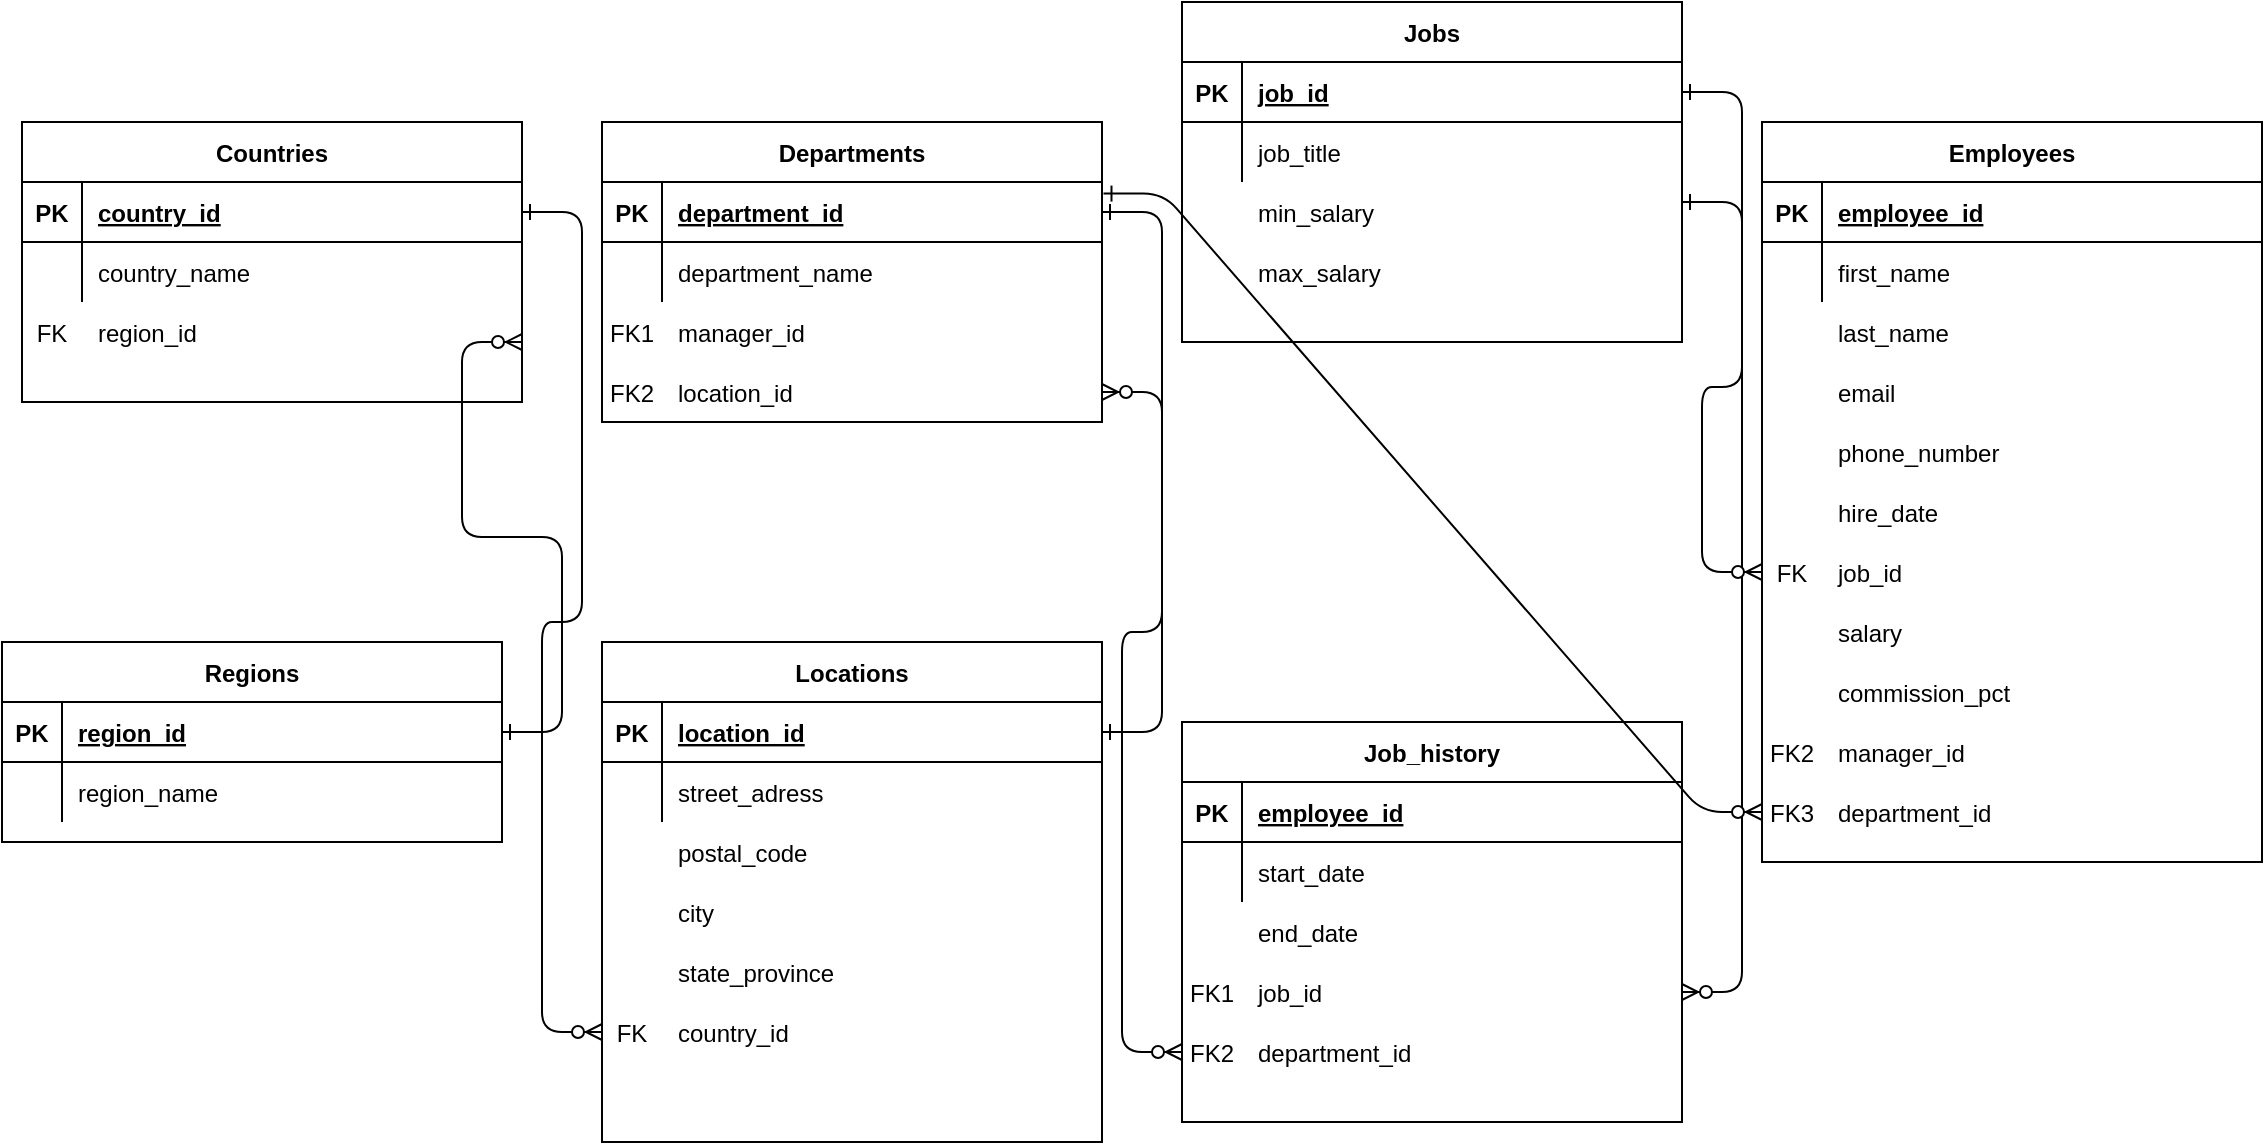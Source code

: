 <mxfile version="16.4.6" type="github">
  <diagram id="R2lEEEUBdFMjLlhIrx00" name="Page-1">
    <mxGraphModel dx="1221" dy="575" grid="1" gridSize="10" guides="1" tooltips="1" connect="1" arrows="1" fold="1" page="1" pageScale="1" pageWidth="850" pageHeight="1100" math="0" shadow="0" extFonts="Permanent Marker^https://fonts.googleapis.com/css?family=Permanent+Marker">
      <root>
        <mxCell id="0" />
        <mxCell id="1" parent="0" />
        <mxCell id="boVpDq2-IxunC9nq7XCi-1" value="Countries" style="shape=table;startSize=30;container=1;collapsible=1;childLayout=tableLayout;fixedRows=1;rowLines=0;fontStyle=1;align=center;resizeLast=1;" vertex="1" parent="1">
          <mxGeometry x="10" y="480" width="250" height="140" as="geometry" />
        </mxCell>
        <mxCell id="boVpDq2-IxunC9nq7XCi-2" value="" style="shape=partialRectangle;collapsible=0;dropTarget=0;pointerEvents=0;fillColor=none;points=[[0,0.5],[1,0.5]];portConstraint=eastwest;top=0;left=0;right=0;bottom=1;" vertex="1" parent="boVpDq2-IxunC9nq7XCi-1">
          <mxGeometry y="30" width="250" height="30" as="geometry" />
        </mxCell>
        <mxCell id="boVpDq2-IxunC9nq7XCi-3" value="PK" style="shape=partialRectangle;overflow=hidden;connectable=0;fillColor=none;top=0;left=0;bottom=0;right=0;fontStyle=1;" vertex="1" parent="boVpDq2-IxunC9nq7XCi-2">
          <mxGeometry width="30" height="30" as="geometry">
            <mxRectangle width="30" height="30" as="alternateBounds" />
          </mxGeometry>
        </mxCell>
        <mxCell id="boVpDq2-IxunC9nq7XCi-4" value="country_id" style="shape=partialRectangle;overflow=hidden;connectable=0;fillColor=none;top=0;left=0;bottom=0;right=0;align=left;spacingLeft=6;fontStyle=5;" vertex="1" parent="boVpDq2-IxunC9nq7XCi-2">
          <mxGeometry x="30" width="220" height="30" as="geometry">
            <mxRectangle width="220" height="30" as="alternateBounds" />
          </mxGeometry>
        </mxCell>
        <mxCell id="boVpDq2-IxunC9nq7XCi-5" value="" style="shape=partialRectangle;collapsible=0;dropTarget=0;pointerEvents=0;fillColor=none;points=[[0,0.5],[1,0.5]];portConstraint=eastwest;top=0;left=0;right=0;bottom=0;" vertex="1" parent="boVpDq2-IxunC9nq7XCi-1">
          <mxGeometry y="60" width="250" height="30" as="geometry" />
        </mxCell>
        <mxCell id="boVpDq2-IxunC9nq7XCi-6" value="" style="shape=partialRectangle;overflow=hidden;connectable=0;fillColor=none;top=0;left=0;bottom=0;right=0;" vertex="1" parent="boVpDq2-IxunC9nq7XCi-5">
          <mxGeometry width="30" height="30" as="geometry">
            <mxRectangle width="30" height="30" as="alternateBounds" />
          </mxGeometry>
        </mxCell>
        <mxCell id="boVpDq2-IxunC9nq7XCi-7" value="country_name" style="shape=partialRectangle;overflow=hidden;connectable=0;fillColor=none;top=0;left=0;bottom=0;right=0;align=left;spacingLeft=6;" vertex="1" parent="boVpDq2-IxunC9nq7XCi-5">
          <mxGeometry x="30" width="220" height="30" as="geometry">
            <mxRectangle width="220" height="30" as="alternateBounds" />
          </mxGeometry>
        </mxCell>
        <mxCell id="boVpDq2-IxunC9nq7XCi-43" value="Regions" style="shape=table;startSize=30;container=1;collapsible=1;childLayout=tableLayout;fixedRows=1;rowLines=0;fontStyle=1;align=center;resizeLast=1;" vertex="1" parent="1">
          <mxGeometry y="740" width="250" height="100" as="geometry" />
        </mxCell>
        <mxCell id="boVpDq2-IxunC9nq7XCi-44" value="" style="shape=partialRectangle;collapsible=0;dropTarget=0;pointerEvents=0;fillColor=none;points=[[0,0.5],[1,0.5]];portConstraint=eastwest;top=0;left=0;right=0;bottom=1;" vertex="1" parent="boVpDq2-IxunC9nq7XCi-43">
          <mxGeometry y="30" width="250" height="30" as="geometry" />
        </mxCell>
        <mxCell id="boVpDq2-IxunC9nq7XCi-45" value="PK" style="shape=partialRectangle;overflow=hidden;connectable=0;fillColor=none;top=0;left=0;bottom=0;right=0;fontStyle=1;" vertex="1" parent="boVpDq2-IxunC9nq7XCi-44">
          <mxGeometry width="30" height="30" as="geometry">
            <mxRectangle width="30" height="30" as="alternateBounds" />
          </mxGeometry>
        </mxCell>
        <mxCell id="boVpDq2-IxunC9nq7XCi-46" value="region_id" style="shape=partialRectangle;overflow=hidden;connectable=0;fillColor=none;top=0;left=0;bottom=0;right=0;align=left;spacingLeft=6;fontStyle=5;" vertex="1" parent="boVpDq2-IxunC9nq7XCi-44">
          <mxGeometry x="30" width="220" height="30" as="geometry">
            <mxRectangle width="220" height="30" as="alternateBounds" />
          </mxGeometry>
        </mxCell>
        <mxCell id="boVpDq2-IxunC9nq7XCi-47" value="" style="shape=partialRectangle;collapsible=0;dropTarget=0;pointerEvents=0;fillColor=none;points=[[0,0.5],[1,0.5]];portConstraint=eastwest;top=0;left=0;right=0;bottom=0;" vertex="1" parent="boVpDq2-IxunC9nq7XCi-43">
          <mxGeometry y="60" width="250" height="30" as="geometry" />
        </mxCell>
        <mxCell id="boVpDq2-IxunC9nq7XCi-48" value="" style="shape=partialRectangle;overflow=hidden;connectable=0;fillColor=none;top=0;left=0;bottom=0;right=0;" vertex="1" parent="boVpDq2-IxunC9nq7XCi-47">
          <mxGeometry width="30" height="30" as="geometry">
            <mxRectangle width="30" height="30" as="alternateBounds" />
          </mxGeometry>
        </mxCell>
        <mxCell id="boVpDq2-IxunC9nq7XCi-49" value="region_name" style="shape=partialRectangle;overflow=hidden;connectable=0;fillColor=none;top=0;left=0;bottom=0;right=0;align=left;spacingLeft=6;" vertex="1" parent="boVpDq2-IxunC9nq7XCi-47">
          <mxGeometry x="30" width="220" height="30" as="geometry">
            <mxRectangle width="220" height="30" as="alternateBounds" />
          </mxGeometry>
        </mxCell>
        <mxCell id="boVpDq2-IxunC9nq7XCi-132" value="" style="edgeStyle=entityRelationEdgeStyle;endArrow=ERzeroToMany;startArrow=ERone;endFill=1;startFill=0;" edge="1" parent="boVpDq2-IxunC9nq7XCi-43" source="boVpDq2-IxunC9nq7XCi-44">
          <mxGeometry width="100" height="100" relative="1" as="geometry">
            <mxPoint x="-20" y="20" as="sourcePoint" />
            <mxPoint x="260" y="-150" as="targetPoint" />
          </mxGeometry>
        </mxCell>
        <mxCell id="boVpDq2-IxunC9nq7XCi-50" value="" style="shape=partialRectangle;collapsible=0;dropTarget=0;pointerEvents=0;fillColor=none;points=[[0,0.5],[1,0.5]];portConstraint=eastwest;top=0;left=0;right=0;bottom=0;" vertex="1" parent="1">
          <mxGeometry x="10" y="570" width="250" height="30" as="geometry" />
        </mxCell>
        <mxCell id="boVpDq2-IxunC9nq7XCi-51" value="FK" style="shape=partialRectangle;overflow=hidden;connectable=0;fillColor=none;top=0;left=0;bottom=0;right=0;" vertex="1" parent="boVpDq2-IxunC9nq7XCi-50">
          <mxGeometry width="30" height="30" as="geometry">
            <mxRectangle width="30" height="30" as="alternateBounds" />
          </mxGeometry>
        </mxCell>
        <mxCell id="boVpDq2-IxunC9nq7XCi-52" value="region_id" style="shape=partialRectangle;overflow=hidden;connectable=0;fillColor=none;top=0;left=0;bottom=0;right=0;align=left;spacingLeft=6;" vertex="1" parent="1">
          <mxGeometry x="40" y="570" width="220" height="30" as="geometry">
            <mxRectangle width="220" height="30" as="alternateBounds" />
          </mxGeometry>
        </mxCell>
        <mxCell id="boVpDq2-IxunC9nq7XCi-127" value="" style="group" vertex="1" connectable="0" parent="1">
          <mxGeometry x="300" y="740" width="250" height="250" as="geometry" />
        </mxCell>
        <mxCell id="boVpDq2-IxunC9nq7XCi-36" value="Locations" style="shape=table;startSize=30;container=1;collapsible=1;childLayout=tableLayout;fixedRows=1;rowLines=0;fontStyle=1;align=center;resizeLast=1;" vertex="1" parent="boVpDq2-IxunC9nq7XCi-127">
          <mxGeometry width="250" height="250" as="geometry" />
        </mxCell>
        <mxCell id="boVpDq2-IxunC9nq7XCi-37" value="" style="shape=partialRectangle;collapsible=0;dropTarget=0;pointerEvents=0;fillColor=none;points=[[0,0.5],[1,0.5]];portConstraint=eastwest;top=0;left=0;right=0;bottom=1;" vertex="1" parent="boVpDq2-IxunC9nq7XCi-36">
          <mxGeometry y="30" width="250" height="30" as="geometry" />
        </mxCell>
        <mxCell id="boVpDq2-IxunC9nq7XCi-38" value="PK" style="shape=partialRectangle;overflow=hidden;connectable=0;fillColor=none;top=0;left=0;bottom=0;right=0;fontStyle=1;" vertex="1" parent="boVpDq2-IxunC9nq7XCi-37">
          <mxGeometry width="30" height="30" as="geometry">
            <mxRectangle width="30" height="30" as="alternateBounds" />
          </mxGeometry>
        </mxCell>
        <mxCell id="boVpDq2-IxunC9nq7XCi-39" value="location_id" style="shape=partialRectangle;overflow=hidden;connectable=0;fillColor=none;top=0;left=0;bottom=0;right=0;align=left;spacingLeft=6;fontStyle=5;" vertex="1" parent="boVpDq2-IxunC9nq7XCi-37">
          <mxGeometry x="30" width="220" height="30" as="geometry">
            <mxRectangle width="220" height="30" as="alternateBounds" />
          </mxGeometry>
        </mxCell>
        <mxCell id="boVpDq2-IxunC9nq7XCi-40" value="" style="shape=partialRectangle;collapsible=0;dropTarget=0;pointerEvents=0;fillColor=none;points=[[0,0.5],[1,0.5]];portConstraint=eastwest;top=0;left=0;right=0;bottom=0;" vertex="1" parent="boVpDq2-IxunC9nq7XCi-36">
          <mxGeometry y="60" width="250" height="30" as="geometry" />
        </mxCell>
        <mxCell id="boVpDq2-IxunC9nq7XCi-41" value="" style="shape=partialRectangle;overflow=hidden;connectable=0;fillColor=none;top=0;left=0;bottom=0;right=0;" vertex="1" parent="boVpDq2-IxunC9nq7XCi-40">
          <mxGeometry width="30" height="30" as="geometry">
            <mxRectangle width="30" height="30" as="alternateBounds" />
          </mxGeometry>
        </mxCell>
        <mxCell id="boVpDq2-IxunC9nq7XCi-42" value="street_adress" style="shape=partialRectangle;overflow=hidden;connectable=0;fillColor=none;top=0;left=0;bottom=0;right=0;align=left;spacingLeft=6;" vertex="1" parent="boVpDq2-IxunC9nq7XCi-40">
          <mxGeometry x="30" width="220" height="30" as="geometry">
            <mxRectangle width="220" height="30" as="alternateBounds" />
          </mxGeometry>
        </mxCell>
        <mxCell id="boVpDq2-IxunC9nq7XCi-115" value="" style="shape=partialRectangle;collapsible=0;dropTarget=0;pointerEvents=0;fillColor=none;points=[[0,0.5],[1,0.5]];portConstraint=eastwest;top=0;left=0;right=0;bottom=0;" vertex="1" parent="boVpDq2-IxunC9nq7XCi-127">
          <mxGeometry y="90" width="250" height="30" as="geometry" />
        </mxCell>
        <mxCell id="boVpDq2-IxunC9nq7XCi-116" value="" style="shape=partialRectangle;overflow=hidden;connectable=0;fillColor=none;top=0;left=0;bottom=0;right=0;" vertex="1" parent="boVpDq2-IxunC9nq7XCi-115">
          <mxGeometry width="30" height="30" as="geometry">
            <mxRectangle width="30" height="30" as="alternateBounds" />
          </mxGeometry>
        </mxCell>
        <mxCell id="boVpDq2-IxunC9nq7XCi-117" value="postal_code" style="shape=partialRectangle;overflow=hidden;connectable=0;fillColor=none;top=0;left=0;bottom=0;right=0;align=left;spacingLeft=6;" vertex="1" parent="boVpDq2-IxunC9nq7XCi-115">
          <mxGeometry x="30" width="220" height="30" as="geometry">
            <mxRectangle width="220" height="30" as="alternateBounds" />
          </mxGeometry>
        </mxCell>
        <mxCell id="boVpDq2-IxunC9nq7XCi-118" value="" style="shape=partialRectangle;collapsible=0;dropTarget=0;pointerEvents=0;fillColor=none;points=[[0,0.5],[1,0.5]];portConstraint=eastwest;top=0;left=0;right=0;bottom=0;" vertex="1" parent="boVpDq2-IxunC9nq7XCi-127">
          <mxGeometry y="120" width="250" height="30" as="geometry" />
        </mxCell>
        <mxCell id="boVpDq2-IxunC9nq7XCi-119" value="" style="shape=partialRectangle;overflow=hidden;connectable=0;fillColor=none;top=0;left=0;bottom=0;right=0;" vertex="1" parent="boVpDq2-IxunC9nq7XCi-118">
          <mxGeometry width="30" height="30" as="geometry">
            <mxRectangle width="30" height="30" as="alternateBounds" />
          </mxGeometry>
        </mxCell>
        <mxCell id="boVpDq2-IxunC9nq7XCi-120" value="city" style="shape=partialRectangle;overflow=hidden;connectable=0;fillColor=none;top=0;left=0;bottom=0;right=0;align=left;spacingLeft=6;" vertex="1" parent="boVpDq2-IxunC9nq7XCi-118">
          <mxGeometry x="30" width="220" height="30" as="geometry">
            <mxRectangle width="220" height="30" as="alternateBounds" />
          </mxGeometry>
        </mxCell>
        <mxCell id="boVpDq2-IxunC9nq7XCi-121" value="" style="shape=partialRectangle;collapsible=0;dropTarget=0;pointerEvents=0;fillColor=none;points=[[0,0.5],[1,0.5]];portConstraint=eastwest;top=0;left=0;right=0;bottom=0;" vertex="1" parent="boVpDq2-IxunC9nq7XCi-127">
          <mxGeometry y="150" width="250" height="30" as="geometry" />
        </mxCell>
        <mxCell id="boVpDq2-IxunC9nq7XCi-122" value="" style="shape=partialRectangle;overflow=hidden;connectable=0;fillColor=none;top=0;left=0;bottom=0;right=0;" vertex="1" parent="boVpDq2-IxunC9nq7XCi-121">
          <mxGeometry width="30" height="30" as="geometry">
            <mxRectangle width="30" height="30" as="alternateBounds" />
          </mxGeometry>
        </mxCell>
        <mxCell id="boVpDq2-IxunC9nq7XCi-123" value="state_province" style="shape=partialRectangle;overflow=hidden;connectable=0;fillColor=none;top=0;left=0;bottom=0;right=0;align=left;spacingLeft=6;" vertex="1" parent="boVpDq2-IxunC9nq7XCi-121">
          <mxGeometry x="30" width="220" height="30" as="geometry">
            <mxRectangle width="220" height="30" as="alternateBounds" />
          </mxGeometry>
        </mxCell>
        <mxCell id="boVpDq2-IxunC9nq7XCi-124" value="" style="shape=partialRectangle;collapsible=0;dropTarget=0;pointerEvents=0;fillColor=none;points=[[0,0.5],[1,0.5]];portConstraint=eastwest;top=0;left=0;right=0;bottom=0;" vertex="1" parent="boVpDq2-IxunC9nq7XCi-127">
          <mxGeometry y="180" width="250" height="30" as="geometry" />
        </mxCell>
        <mxCell id="boVpDq2-IxunC9nq7XCi-125" value="FK" style="shape=partialRectangle;overflow=hidden;connectable=0;fillColor=none;top=0;left=0;bottom=0;right=0;" vertex="1" parent="boVpDq2-IxunC9nq7XCi-124">
          <mxGeometry width="30" height="30" as="geometry">
            <mxRectangle width="30" height="30" as="alternateBounds" />
          </mxGeometry>
        </mxCell>
        <mxCell id="boVpDq2-IxunC9nq7XCi-126" value="country_id" style="shape=partialRectangle;overflow=hidden;connectable=0;fillColor=none;top=0;left=0;bottom=0;right=0;align=left;spacingLeft=6;" vertex="1" parent="boVpDq2-IxunC9nq7XCi-124">
          <mxGeometry x="30" width="220" height="30" as="geometry">
            <mxRectangle width="220" height="30" as="alternateBounds" />
          </mxGeometry>
        </mxCell>
        <mxCell id="boVpDq2-IxunC9nq7XCi-128" value="" style="group" vertex="1" connectable="0" parent="1">
          <mxGeometry x="880" y="480" width="250" height="370" as="geometry" />
        </mxCell>
        <mxCell id="boVpDq2-IxunC9nq7XCi-15" value="Employees" style="shape=table;startSize=30;container=1;collapsible=1;childLayout=tableLayout;fixedRows=1;rowLines=0;fontStyle=1;align=center;resizeLast=1;" vertex="1" parent="boVpDq2-IxunC9nq7XCi-128">
          <mxGeometry width="250" height="370" as="geometry" />
        </mxCell>
        <mxCell id="boVpDq2-IxunC9nq7XCi-16" value="" style="shape=partialRectangle;collapsible=0;dropTarget=0;pointerEvents=0;fillColor=none;points=[[0,0.5],[1,0.5]];portConstraint=eastwest;top=0;left=0;right=0;bottom=1;" vertex="1" parent="boVpDq2-IxunC9nq7XCi-15">
          <mxGeometry y="30" width="250" height="30" as="geometry" />
        </mxCell>
        <mxCell id="boVpDq2-IxunC9nq7XCi-17" value="PK" style="shape=partialRectangle;overflow=hidden;connectable=0;fillColor=none;top=0;left=0;bottom=0;right=0;fontStyle=1;" vertex="1" parent="boVpDq2-IxunC9nq7XCi-16">
          <mxGeometry width="30" height="30" as="geometry">
            <mxRectangle width="30" height="30" as="alternateBounds" />
          </mxGeometry>
        </mxCell>
        <mxCell id="boVpDq2-IxunC9nq7XCi-18" value="employee_id" style="shape=partialRectangle;overflow=hidden;connectable=0;fillColor=none;top=0;left=0;bottom=0;right=0;align=left;spacingLeft=6;fontStyle=5;" vertex="1" parent="boVpDq2-IxunC9nq7XCi-16">
          <mxGeometry x="30" width="220" height="30" as="geometry">
            <mxRectangle width="220" height="30" as="alternateBounds" />
          </mxGeometry>
        </mxCell>
        <mxCell id="boVpDq2-IxunC9nq7XCi-19" value="" style="shape=partialRectangle;collapsible=0;dropTarget=0;pointerEvents=0;fillColor=none;points=[[0,0.5],[1,0.5]];portConstraint=eastwest;top=0;left=0;right=0;bottom=0;" vertex="1" parent="boVpDq2-IxunC9nq7XCi-15">
          <mxGeometry y="60" width="250" height="30" as="geometry" />
        </mxCell>
        <mxCell id="boVpDq2-IxunC9nq7XCi-20" value="" style="shape=partialRectangle;overflow=hidden;connectable=0;fillColor=none;top=0;left=0;bottom=0;right=0;" vertex="1" parent="boVpDq2-IxunC9nq7XCi-19">
          <mxGeometry width="30" height="30" as="geometry">
            <mxRectangle width="30" height="30" as="alternateBounds" />
          </mxGeometry>
        </mxCell>
        <mxCell id="boVpDq2-IxunC9nq7XCi-21" value="first_name" style="shape=partialRectangle;overflow=hidden;connectable=0;fillColor=none;top=0;left=0;bottom=0;right=0;align=left;spacingLeft=6;" vertex="1" parent="boVpDq2-IxunC9nq7XCi-19">
          <mxGeometry x="30" width="220" height="30" as="geometry">
            <mxRectangle width="220" height="30" as="alternateBounds" />
          </mxGeometry>
        </mxCell>
        <mxCell id="boVpDq2-IxunC9nq7XCi-69" value="" style="shape=partialRectangle;collapsible=0;dropTarget=0;pointerEvents=0;fillColor=none;points=[[0,0.5],[1,0.5]];portConstraint=eastwest;top=0;left=0;right=0;bottom=0;" vertex="1" parent="boVpDq2-IxunC9nq7XCi-128">
          <mxGeometry y="90" width="250" height="30" as="geometry" />
        </mxCell>
        <mxCell id="boVpDq2-IxunC9nq7XCi-70" value="" style="shape=partialRectangle;overflow=hidden;connectable=0;fillColor=none;top=0;left=0;bottom=0;right=0;" vertex="1" parent="boVpDq2-IxunC9nq7XCi-69">
          <mxGeometry width="30" height="30" as="geometry">
            <mxRectangle width="30" height="30" as="alternateBounds" />
          </mxGeometry>
        </mxCell>
        <mxCell id="boVpDq2-IxunC9nq7XCi-71" value="last_name" style="shape=partialRectangle;overflow=hidden;connectable=0;fillColor=none;top=0;left=0;bottom=0;right=0;align=left;spacingLeft=6;" vertex="1" parent="boVpDq2-IxunC9nq7XCi-69">
          <mxGeometry x="30" width="220" height="30" as="geometry">
            <mxRectangle width="220" height="30" as="alternateBounds" />
          </mxGeometry>
        </mxCell>
        <mxCell id="boVpDq2-IxunC9nq7XCi-72" value="" style="shape=partialRectangle;collapsible=0;dropTarget=0;pointerEvents=0;fillColor=none;points=[[0,0.5],[1,0.5]];portConstraint=eastwest;top=0;left=0;right=0;bottom=0;" vertex="1" parent="boVpDq2-IxunC9nq7XCi-128">
          <mxGeometry y="120" width="250" height="30" as="geometry" />
        </mxCell>
        <mxCell id="boVpDq2-IxunC9nq7XCi-73" value="" style="shape=partialRectangle;overflow=hidden;connectable=0;fillColor=none;top=0;left=0;bottom=0;right=0;" vertex="1" parent="boVpDq2-IxunC9nq7XCi-72">
          <mxGeometry width="30" height="30" as="geometry">
            <mxRectangle width="30" height="30" as="alternateBounds" />
          </mxGeometry>
        </mxCell>
        <mxCell id="boVpDq2-IxunC9nq7XCi-74" value="email" style="shape=partialRectangle;overflow=hidden;connectable=0;fillColor=none;top=0;left=0;bottom=0;right=0;align=left;spacingLeft=6;" vertex="1" parent="boVpDq2-IxunC9nq7XCi-72">
          <mxGeometry x="30" width="220" height="30" as="geometry">
            <mxRectangle width="220" height="30" as="alternateBounds" />
          </mxGeometry>
        </mxCell>
        <mxCell id="boVpDq2-IxunC9nq7XCi-75" value="" style="shape=partialRectangle;collapsible=0;dropTarget=0;pointerEvents=0;fillColor=none;points=[[0,0.5],[1,0.5]];portConstraint=eastwest;top=0;left=0;right=0;bottom=0;" vertex="1" parent="boVpDq2-IxunC9nq7XCi-128">
          <mxGeometry y="150" width="250" height="30" as="geometry" />
        </mxCell>
        <mxCell id="boVpDq2-IxunC9nq7XCi-76" value="" style="shape=partialRectangle;overflow=hidden;connectable=0;fillColor=none;top=0;left=0;bottom=0;right=0;" vertex="1" parent="boVpDq2-IxunC9nq7XCi-75">
          <mxGeometry width="30" height="30" as="geometry">
            <mxRectangle width="30" height="30" as="alternateBounds" />
          </mxGeometry>
        </mxCell>
        <mxCell id="boVpDq2-IxunC9nq7XCi-77" value="phone_number" style="shape=partialRectangle;overflow=hidden;connectable=0;fillColor=none;top=0;left=0;bottom=0;right=0;align=left;spacingLeft=6;" vertex="1" parent="boVpDq2-IxunC9nq7XCi-75">
          <mxGeometry x="30" width="220" height="30" as="geometry">
            <mxRectangle width="220" height="30" as="alternateBounds" />
          </mxGeometry>
        </mxCell>
        <mxCell id="boVpDq2-IxunC9nq7XCi-78" value="" style="shape=partialRectangle;collapsible=0;dropTarget=0;pointerEvents=0;fillColor=none;points=[[0,0.5],[1,0.5]];portConstraint=eastwest;top=0;left=0;right=0;bottom=0;" vertex="1" parent="boVpDq2-IxunC9nq7XCi-128">
          <mxGeometry y="270" width="250" height="30" as="geometry" />
        </mxCell>
        <mxCell id="boVpDq2-IxunC9nq7XCi-79" value="" style="shape=partialRectangle;overflow=hidden;connectable=0;fillColor=none;top=0;left=0;bottom=0;right=0;" vertex="1" parent="boVpDq2-IxunC9nq7XCi-78">
          <mxGeometry width="30" height="30" as="geometry">
            <mxRectangle width="30" height="30" as="alternateBounds" />
          </mxGeometry>
        </mxCell>
        <mxCell id="boVpDq2-IxunC9nq7XCi-80" value="commission_pct" style="shape=partialRectangle;overflow=hidden;connectable=0;fillColor=none;top=0;left=0;bottom=0;right=0;align=left;spacingLeft=6;" vertex="1" parent="boVpDq2-IxunC9nq7XCi-78">
          <mxGeometry x="30" width="220" height="30" as="geometry">
            <mxRectangle width="220" height="30" as="alternateBounds" />
          </mxGeometry>
        </mxCell>
        <mxCell id="boVpDq2-IxunC9nq7XCi-81" value="" style="shape=partialRectangle;collapsible=0;dropTarget=0;pointerEvents=0;fillColor=none;points=[[0,0.5],[1,0.5]];portConstraint=eastwest;top=0;left=0;right=0;bottom=0;" vertex="1" parent="boVpDq2-IxunC9nq7XCi-128">
          <mxGeometry y="210" width="250" height="30" as="geometry" />
        </mxCell>
        <mxCell id="boVpDq2-IxunC9nq7XCi-82" value="FK" style="shape=partialRectangle;overflow=hidden;connectable=0;fillColor=none;top=0;left=0;bottom=0;right=0;" vertex="1" parent="boVpDq2-IxunC9nq7XCi-81">
          <mxGeometry width="30" height="30" as="geometry">
            <mxRectangle width="30" height="30" as="alternateBounds" />
          </mxGeometry>
        </mxCell>
        <mxCell id="boVpDq2-IxunC9nq7XCi-83" value="job_id" style="shape=partialRectangle;overflow=hidden;connectable=0;fillColor=none;top=0;left=0;bottom=0;right=0;align=left;spacingLeft=6;" vertex="1" parent="boVpDq2-IxunC9nq7XCi-81">
          <mxGeometry x="30" width="220" height="30" as="geometry">
            <mxRectangle width="220" height="30" as="alternateBounds" />
          </mxGeometry>
        </mxCell>
        <mxCell id="boVpDq2-IxunC9nq7XCi-84" value="" style="shape=partialRectangle;collapsible=0;dropTarget=0;pointerEvents=0;fillColor=none;points=[[0,0.5],[1,0.5]];portConstraint=eastwest;top=0;left=0;right=0;bottom=0;" vertex="1" parent="boVpDq2-IxunC9nq7XCi-128">
          <mxGeometry y="240" width="250" height="30" as="geometry" />
        </mxCell>
        <mxCell id="boVpDq2-IxunC9nq7XCi-85" value="" style="shape=partialRectangle;overflow=hidden;connectable=0;fillColor=none;top=0;left=0;bottom=0;right=0;" vertex="1" parent="boVpDq2-IxunC9nq7XCi-84">
          <mxGeometry width="30" height="30" as="geometry">
            <mxRectangle width="30" height="30" as="alternateBounds" />
          </mxGeometry>
        </mxCell>
        <mxCell id="boVpDq2-IxunC9nq7XCi-86" value="salary" style="shape=partialRectangle;overflow=hidden;connectable=0;fillColor=none;top=0;left=0;bottom=0;right=0;align=left;spacingLeft=6;" vertex="1" parent="boVpDq2-IxunC9nq7XCi-84">
          <mxGeometry x="30" width="220" height="30" as="geometry">
            <mxRectangle width="220" height="30" as="alternateBounds" />
          </mxGeometry>
        </mxCell>
        <mxCell id="boVpDq2-IxunC9nq7XCi-88" value="" style="shape=partialRectangle;collapsible=0;dropTarget=0;pointerEvents=0;fillColor=none;points=[[0,0.5],[1,0.5]];portConstraint=eastwest;top=0;left=0;right=0;bottom=0;" vertex="1" parent="boVpDq2-IxunC9nq7XCi-128">
          <mxGeometry y="180" width="250" height="30" as="geometry" />
        </mxCell>
        <mxCell id="boVpDq2-IxunC9nq7XCi-89" value="" style="shape=partialRectangle;overflow=hidden;connectable=0;fillColor=none;top=0;left=0;bottom=0;right=0;" vertex="1" parent="boVpDq2-IxunC9nq7XCi-88">
          <mxGeometry width="30" height="30" as="geometry">
            <mxRectangle width="30" height="30" as="alternateBounds" />
          </mxGeometry>
        </mxCell>
        <mxCell id="boVpDq2-IxunC9nq7XCi-90" value="hire_date" style="shape=partialRectangle;overflow=hidden;connectable=0;fillColor=none;top=0;left=0;bottom=0;right=0;align=left;spacingLeft=6;" vertex="1" parent="boVpDq2-IxunC9nq7XCi-88">
          <mxGeometry x="30" width="220" height="30" as="geometry">
            <mxRectangle width="220" height="30" as="alternateBounds" />
          </mxGeometry>
        </mxCell>
        <mxCell id="boVpDq2-IxunC9nq7XCi-91" value="" style="shape=partialRectangle;collapsible=0;dropTarget=0;pointerEvents=0;fillColor=none;points=[[0,0.5],[1,0.5]];portConstraint=eastwest;top=0;left=0;right=0;bottom=0;" vertex="1" parent="boVpDq2-IxunC9nq7XCi-128">
          <mxGeometry y="300" width="250" height="30" as="geometry" />
        </mxCell>
        <mxCell id="boVpDq2-IxunC9nq7XCi-92" value="FK2" style="shape=partialRectangle;overflow=hidden;connectable=0;fillColor=none;top=0;left=0;bottom=0;right=0;" vertex="1" parent="boVpDq2-IxunC9nq7XCi-91">
          <mxGeometry width="30" height="30" as="geometry">
            <mxRectangle width="30" height="30" as="alternateBounds" />
          </mxGeometry>
        </mxCell>
        <mxCell id="boVpDq2-IxunC9nq7XCi-93" value="manager_id" style="shape=partialRectangle;overflow=hidden;connectable=0;fillColor=none;top=0;left=0;bottom=0;right=0;align=left;spacingLeft=6;" vertex="1" parent="boVpDq2-IxunC9nq7XCi-91">
          <mxGeometry x="30" width="220" height="30" as="geometry">
            <mxRectangle width="220" height="30" as="alternateBounds" />
          </mxGeometry>
        </mxCell>
        <mxCell id="boVpDq2-IxunC9nq7XCi-94" value="" style="shape=partialRectangle;collapsible=0;dropTarget=0;pointerEvents=0;fillColor=none;points=[[0,0.5],[1,0.5]];portConstraint=eastwest;top=0;left=0;right=0;bottom=0;" vertex="1" parent="boVpDq2-IxunC9nq7XCi-128">
          <mxGeometry y="330" width="250" height="30" as="geometry" />
        </mxCell>
        <mxCell id="boVpDq2-IxunC9nq7XCi-95" value="FK3" style="shape=partialRectangle;overflow=hidden;connectable=0;fillColor=none;top=0;left=0;bottom=0;right=0;" vertex="1" parent="boVpDq2-IxunC9nq7XCi-94">
          <mxGeometry width="30" height="30" as="geometry">
            <mxRectangle width="30" height="30" as="alternateBounds" />
          </mxGeometry>
        </mxCell>
        <mxCell id="boVpDq2-IxunC9nq7XCi-96" value="department_id" style="shape=partialRectangle;overflow=hidden;connectable=0;fillColor=none;top=0;left=0;bottom=0;right=0;align=left;spacingLeft=6;" vertex="1" parent="boVpDq2-IxunC9nq7XCi-94">
          <mxGeometry x="30" width="220" height="30" as="geometry">
            <mxRectangle width="220" height="30" as="alternateBounds" />
          </mxGeometry>
        </mxCell>
        <mxCell id="boVpDq2-IxunC9nq7XCi-129" value="" style="group" vertex="1" connectable="0" parent="1">
          <mxGeometry x="590" y="420" width="250" height="170" as="geometry" />
        </mxCell>
        <mxCell id="boVpDq2-IxunC9nq7XCi-22" value="Jobs" style="shape=table;startSize=30;container=1;collapsible=1;childLayout=tableLayout;fixedRows=1;rowLines=0;fontStyle=1;align=center;resizeLast=1;" vertex="1" parent="boVpDq2-IxunC9nq7XCi-129">
          <mxGeometry width="250" height="170" as="geometry" />
        </mxCell>
        <mxCell id="boVpDq2-IxunC9nq7XCi-23" value="" style="shape=partialRectangle;collapsible=0;dropTarget=0;pointerEvents=0;fillColor=none;points=[[0,0.5],[1,0.5]];portConstraint=eastwest;top=0;left=0;right=0;bottom=1;" vertex="1" parent="boVpDq2-IxunC9nq7XCi-22">
          <mxGeometry y="30" width="250" height="30" as="geometry" />
        </mxCell>
        <mxCell id="boVpDq2-IxunC9nq7XCi-24" value="PK" style="shape=partialRectangle;overflow=hidden;connectable=0;fillColor=none;top=0;left=0;bottom=0;right=0;fontStyle=1;" vertex="1" parent="boVpDq2-IxunC9nq7XCi-23">
          <mxGeometry width="30" height="30" as="geometry">
            <mxRectangle width="30" height="30" as="alternateBounds" />
          </mxGeometry>
        </mxCell>
        <mxCell id="boVpDq2-IxunC9nq7XCi-25" value="job_id" style="shape=partialRectangle;overflow=hidden;connectable=0;fillColor=none;top=0;left=0;bottom=0;right=0;align=left;spacingLeft=6;fontStyle=5;" vertex="1" parent="boVpDq2-IxunC9nq7XCi-23">
          <mxGeometry x="30" width="220" height="30" as="geometry">
            <mxRectangle width="220" height="30" as="alternateBounds" />
          </mxGeometry>
        </mxCell>
        <mxCell id="boVpDq2-IxunC9nq7XCi-26" value="" style="shape=partialRectangle;collapsible=0;dropTarget=0;pointerEvents=0;fillColor=none;points=[[0,0.5],[1,0.5]];portConstraint=eastwest;top=0;left=0;right=0;bottom=0;" vertex="1" parent="boVpDq2-IxunC9nq7XCi-22">
          <mxGeometry y="60" width="250" height="30" as="geometry" />
        </mxCell>
        <mxCell id="boVpDq2-IxunC9nq7XCi-27" value="" style="shape=partialRectangle;overflow=hidden;connectable=0;fillColor=none;top=0;left=0;bottom=0;right=0;" vertex="1" parent="boVpDq2-IxunC9nq7XCi-26">
          <mxGeometry width="30" height="30" as="geometry">
            <mxRectangle width="30" height="30" as="alternateBounds" />
          </mxGeometry>
        </mxCell>
        <mxCell id="boVpDq2-IxunC9nq7XCi-28" value="job_title" style="shape=partialRectangle;overflow=hidden;connectable=0;fillColor=none;top=0;left=0;bottom=0;right=0;align=left;spacingLeft=6;" vertex="1" parent="boVpDq2-IxunC9nq7XCi-26">
          <mxGeometry x="30" width="220" height="30" as="geometry">
            <mxRectangle width="220" height="30" as="alternateBounds" />
          </mxGeometry>
        </mxCell>
        <mxCell id="boVpDq2-IxunC9nq7XCi-97" value="" style="shape=partialRectangle;collapsible=0;dropTarget=0;pointerEvents=0;fillColor=none;points=[[0,0.5],[1,0.5]];portConstraint=eastwest;top=0;left=0;right=0;bottom=0;" vertex="1" parent="boVpDq2-IxunC9nq7XCi-129">
          <mxGeometry y="90" width="250" height="30" as="geometry" />
        </mxCell>
        <mxCell id="boVpDq2-IxunC9nq7XCi-98" value="" style="shape=partialRectangle;overflow=hidden;connectable=0;fillColor=none;top=0;left=0;bottom=0;right=0;" vertex="1" parent="boVpDq2-IxunC9nq7XCi-97">
          <mxGeometry width="30" height="30" as="geometry">
            <mxRectangle width="30" height="30" as="alternateBounds" />
          </mxGeometry>
        </mxCell>
        <mxCell id="boVpDq2-IxunC9nq7XCi-99" value="min_salary" style="shape=partialRectangle;overflow=hidden;connectable=0;fillColor=none;top=0;left=0;bottom=0;right=0;align=left;spacingLeft=6;" vertex="1" parent="boVpDq2-IxunC9nq7XCi-97">
          <mxGeometry x="30" width="220" height="30" as="geometry">
            <mxRectangle width="220" height="30" as="alternateBounds" />
          </mxGeometry>
        </mxCell>
        <mxCell id="boVpDq2-IxunC9nq7XCi-100" value="" style="shape=partialRectangle;collapsible=0;dropTarget=0;pointerEvents=0;fillColor=none;points=[[0,0.5],[1,0.5]];portConstraint=eastwest;top=0;left=0;right=0;bottom=0;" vertex="1" parent="boVpDq2-IxunC9nq7XCi-129">
          <mxGeometry y="120" width="250" height="30" as="geometry" />
        </mxCell>
        <mxCell id="boVpDq2-IxunC9nq7XCi-101" value="" style="shape=partialRectangle;overflow=hidden;connectable=0;fillColor=none;top=0;left=0;bottom=0;right=0;" vertex="1" parent="boVpDq2-IxunC9nq7XCi-100">
          <mxGeometry width="30" height="30" as="geometry">
            <mxRectangle width="30" height="30" as="alternateBounds" />
          </mxGeometry>
        </mxCell>
        <mxCell id="boVpDq2-IxunC9nq7XCi-102" value="max_salary" style="shape=partialRectangle;overflow=hidden;connectable=0;fillColor=none;top=0;left=0;bottom=0;right=0;align=left;spacingLeft=6;" vertex="1" parent="boVpDq2-IxunC9nq7XCi-100">
          <mxGeometry x="30" width="220" height="30" as="geometry">
            <mxRectangle width="220" height="30" as="alternateBounds" />
          </mxGeometry>
        </mxCell>
        <mxCell id="boVpDq2-IxunC9nq7XCi-130" value="" style="group" vertex="1" connectable="0" parent="1">
          <mxGeometry x="590" y="780" width="250" height="200" as="geometry" />
        </mxCell>
        <mxCell id="boVpDq2-IxunC9nq7XCi-29" value="Job_history" style="shape=table;startSize=30;container=1;collapsible=1;childLayout=tableLayout;fixedRows=1;rowLines=0;fontStyle=1;align=center;resizeLast=1;" vertex="1" parent="boVpDq2-IxunC9nq7XCi-130">
          <mxGeometry width="250" height="200" as="geometry" />
        </mxCell>
        <mxCell id="boVpDq2-IxunC9nq7XCi-30" value="" style="shape=partialRectangle;collapsible=0;dropTarget=0;pointerEvents=0;fillColor=none;points=[[0,0.5],[1,0.5]];portConstraint=eastwest;top=0;left=0;right=0;bottom=1;" vertex="1" parent="boVpDq2-IxunC9nq7XCi-29">
          <mxGeometry y="30" width="250" height="30" as="geometry" />
        </mxCell>
        <mxCell id="boVpDq2-IxunC9nq7XCi-31" value="PK" style="shape=partialRectangle;overflow=hidden;connectable=0;fillColor=none;top=0;left=0;bottom=0;right=0;fontStyle=1;" vertex="1" parent="boVpDq2-IxunC9nq7XCi-30">
          <mxGeometry width="30" height="30" as="geometry">
            <mxRectangle width="30" height="30" as="alternateBounds" />
          </mxGeometry>
        </mxCell>
        <mxCell id="boVpDq2-IxunC9nq7XCi-32" value="employee_id" style="shape=partialRectangle;overflow=hidden;connectable=0;fillColor=none;top=0;left=0;bottom=0;right=0;align=left;spacingLeft=6;fontStyle=5;" vertex="1" parent="boVpDq2-IxunC9nq7XCi-30">
          <mxGeometry x="30" width="220" height="30" as="geometry">
            <mxRectangle width="220" height="30" as="alternateBounds" />
          </mxGeometry>
        </mxCell>
        <mxCell id="boVpDq2-IxunC9nq7XCi-33" value="" style="shape=partialRectangle;collapsible=0;dropTarget=0;pointerEvents=0;fillColor=none;points=[[0,0.5],[1,0.5]];portConstraint=eastwest;top=0;left=0;right=0;bottom=0;" vertex="1" parent="boVpDq2-IxunC9nq7XCi-29">
          <mxGeometry y="60" width="250" height="30" as="geometry" />
        </mxCell>
        <mxCell id="boVpDq2-IxunC9nq7XCi-34" value="" style="shape=partialRectangle;overflow=hidden;connectable=0;fillColor=none;top=0;left=0;bottom=0;right=0;" vertex="1" parent="boVpDq2-IxunC9nq7XCi-33">
          <mxGeometry width="30" height="30" as="geometry">
            <mxRectangle width="30" height="30" as="alternateBounds" />
          </mxGeometry>
        </mxCell>
        <mxCell id="boVpDq2-IxunC9nq7XCi-35" value="start_date" style="shape=partialRectangle;overflow=hidden;connectable=0;fillColor=none;top=0;left=0;bottom=0;right=0;align=left;spacingLeft=6;" vertex="1" parent="boVpDq2-IxunC9nq7XCi-33">
          <mxGeometry x="30" width="220" height="30" as="geometry">
            <mxRectangle width="220" height="30" as="alternateBounds" />
          </mxGeometry>
        </mxCell>
        <mxCell id="boVpDq2-IxunC9nq7XCi-106" value="" style="shape=partialRectangle;collapsible=0;dropTarget=0;pointerEvents=0;fillColor=none;points=[[0,0.5],[1,0.5]];portConstraint=eastwest;top=0;left=0;right=0;bottom=0;" vertex="1" parent="boVpDq2-IxunC9nq7XCi-130">
          <mxGeometry y="90" width="250" height="30" as="geometry" />
        </mxCell>
        <mxCell id="boVpDq2-IxunC9nq7XCi-107" value="" style="shape=partialRectangle;overflow=hidden;connectable=0;fillColor=none;top=0;left=0;bottom=0;right=0;" vertex="1" parent="boVpDq2-IxunC9nq7XCi-106">
          <mxGeometry width="30" height="30" as="geometry">
            <mxRectangle width="30" height="30" as="alternateBounds" />
          </mxGeometry>
        </mxCell>
        <mxCell id="boVpDq2-IxunC9nq7XCi-108" value="end_date" style="shape=partialRectangle;overflow=hidden;connectable=0;fillColor=none;top=0;left=0;bottom=0;right=0;align=left;spacingLeft=6;" vertex="1" parent="boVpDq2-IxunC9nq7XCi-106">
          <mxGeometry x="30" width="220" height="30" as="geometry">
            <mxRectangle width="220" height="30" as="alternateBounds" />
          </mxGeometry>
        </mxCell>
        <mxCell id="boVpDq2-IxunC9nq7XCi-109" value="" style="shape=partialRectangle;collapsible=0;dropTarget=0;pointerEvents=0;fillColor=none;points=[[0,0.5],[1,0.5]];portConstraint=eastwest;top=0;left=0;right=0;bottom=0;" vertex="1" parent="boVpDq2-IxunC9nq7XCi-130">
          <mxGeometry y="120" width="250" height="30" as="geometry" />
        </mxCell>
        <mxCell id="boVpDq2-IxunC9nq7XCi-110" value="FK1" style="shape=partialRectangle;overflow=hidden;connectable=0;fillColor=none;top=0;left=0;bottom=0;right=0;" vertex="1" parent="boVpDq2-IxunC9nq7XCi-109">
          <mxGeometry width="30" height="30" as="geometry">
            <mxRectangle width="30" height="30" as="alternateBounds" />
          </mxGeometry>
        </mxCell>
        <mxCell id="boVpDq2-IxunC9nq7XCi-111" value="job_id" style="shape=partialRectangle;overflow=hidden;connectable=0;fillColor=none;top=0;left=0;bottom=0;right=0;align=left;spacingLeft=6;" vertex="1" parent="boVpDq2-IxunC9nq7XCi-109">
          <mxGeometry x="30" width="220" height="30" as="geometry">
            <mxRectangle width="220" height="30" as="alternateBounds" />
          </mxGeometry>
        </mxCell>
        <mxCell id="boVpDq2-IxunC9nq7XCi-112" value="" style="shape=partialRectangle;collapsible=0;dropTarget=0;pointerEvents=0;fillColor=none;points=[[0,0.5],[1,0.5]];portConstraint=eastwest;top=0;left=0;right=0;bottom=0;" vertex="1" parent="boVpDq2-IxunC9nq7XCi-130">
          <mxGeometry y="150" width="250" height="30" as="geometry" />
        </mxCell>
        <mxCell id="boVpDq2-IxunC9nq7XCi-113" value="FK2" style="shape=partialRectangle;overflow=hidden;connectable=0;fillColor=none;top=0;left=0;bottom=0;right=0;" vertex="1" parent="boVpDq2-IxunC9nq7XCi-112">
          <mxGeometry width="30" height="30" as="geometry">
            <mxRectangle width="30" height="30" as="alternateBounds" />
          </mxGeometry>
        </mxCell>
        <mxCell id="boVpDq2-IxunC9nq7XCi-114" value="department_id" style="shape=partialRectangle;overflow=hidden;connectable=0;fillColor=none;top=0;left=0;bottom=0;right=0;align=left;spacingLeft=6;" vertex="1" parent="boVpDq2-IxunC9nq7XCi-112">
          <mxGeometry x="30" width="220" height="30" as="geometry">
            <mxRectangle width="220" height="30" as="alternateBounds" />
          </mxGeometry>
        </mxCell>
        <mxCell id="boVpDq2-IxunC9nq7XCi-131" value="" style="group" vertex="1" connectable="0" parent="1">
          <mxGeometry x="300" y="480" width="250" height="150" as="geometry" />
        </mxCell>
        <mxCell id="boVpDq2-IxunC9nq7XCi-8" value="Departments" style="shape=table;startSize=30;container=1;collapsible=1;childLayout=tableLayout;fixedRows=1;rowLines=0;fontStyle=1;align=center;resizeLast=1;" vertex="1" parent="boVpDq2-IxunC9nq7XCi-131">
          <mxGeometry width="250" height="150" as="geometry" />
        </mxCell>
        <mxCell id="boVpDq2-IxunC9nq7XCi-9" value="" style="shape=partialRectangle;collapsible=0;dropTarget=0;pointerEvents=0;fillColor=none;points=[[0,0.5],[1,0.5]];portConstraint=eastwest;top=0;left=0;right=0;bottom=1;" vertex="1" parent="boVpDq2-IxunC9nq7XCi-8">
          <mxGeometry y="30" width="250" height="30" as="geometry" />
        </mxCell>
        <mxCell id="boVpDq2-IxunC9nq7XCi-10" value="PK" style="shape=partialRectangle;overflow=hidden;connectable=0;fillColor=none;top=0;left=0;bottom=0;right=0;fontStyle=1;" vertex="1" parent="boVpDq2-IxunC9nq7XCi-9">
          <mxGeometry width="30" height="30" as="geometry">
            <mxRectangle width="30" height="30" as="alternateBounds" />
          </mxGeometry>
        </mxCell>
        <mxCell id="boVpDq2-IxunC9nq7XCi-11" value="department_id" style="shape=partialRectangle;overflow=hidden;connectable=0;fillColor=none;top=0;left=0;bottom=0;right=0;align=left;spacingLeft=6;fontStyle=5;" vertex="1" parent="boVpDq2-IxunC9nq7XCi-9">
          <mxGeometry x="30" width="220" height="30" as="geometry">
            <mxRectangle width="220" height="30" as="alternateBounds" />
          </mxGeometry>
        </mxCell>
        <mxCell id="boVpDq2-IxunC9nq7XCi-12" value="" style="shape=partialRectangle;collapsible=0;dropTarget=0;pointerEvents=0;fillColor=none;points=[[0,0.5],[1,0.5]];portConstraint=eastwest;top=0;left=0;right=0;bottom=0;" vertex="1" parent="boVpDq2-IxunC9nq7XCi-8">
          <mxGeometry y="60" width="250" height="30" as="geometry" />
        </mxCell>
        <mxCell id="boVpDq2-IxunC9nq7XCi-13" value="" style="shape=partialRectangle;overflow=hidden;connectable=0;fillColor=none;top=0;left=0;bottom=0;right=0;" vertex="1" parent="boVpDq2-IxunC9nq7XCi-12">
          <mxGeometry width="30" height="30" as="geometry">
            <mxRectangle width="30" height="30" as="alternateBounds" />
          </mxGeometry>
        </mxCell>
        <mxCell id="boVpDq2-IxunC9nq7XCi-14" value="department_name" style="shape=partialRectangle;overflow=hidden;connectable=0;fillColor=none;top=0;left=0;bottom=0;right=0;align=left;spacingLeft=6;" vertex="1" parent="boVpDq2-IxunC9nq7XCi-12">
          <mxGeometry x="30" width="220" height="30" as="geometry">
            <mxRectangle width="220" height="30" as="alternateBounds" />
          </mxGeometry>
        </mxCell>
        <mxCell id="boVpDq2-IxunC9nq7XCi-53" value="" style="shape=partialRectangle;collapsible=0;dropTarget=0;pointerEvents=0;fillColor=none;points=[[0,0.5],[1,0.5]];portConstraint=eastwest;top=0;left=0;right=0;bottom=0;" vertex="1" parent="boVpDq2-IxunC9nq7XCi-131">
          <mxGeometry y="90" width="250" height="30" as="geometry" />
        </mxCell>
        <mxCell id="boVpDq2-IxunC9nq7XCi-54" value="FK1" style="shape=partialRectangle;overflow=hidden;connectable=0;fillColor=none;top=0;left=0;bottom=0;right=0;" vertex="1" parent="boVpDq2-IxunC9nq7XCi-53">
          <mxGeometry width="30" height="30" as="geometry">
            <mxRectangle width="30" height="30" as="alternateBounds" />
          </mxGeometry>
        </mxCell>
        <mxCell id="boVpDq2-IxunC9nq7XCi-55" value="manager_id" style="shape=partialRectangle;overflow=hidden;connectable=0;fillColor=none;top=0;left=0;bottom=0;right=0;align=left;spacingLeft=6;" vertex="1" parent="boVpDq2-IxunC9nq7XCi-53">
          <mxGeometry x="30" width="220" height="30" as="geometry">
            <mxRectangle width="220" height="30" as="alternateBounds" />
          </mxGeometry>
        </mxCell>
        <mxCell id="boVpDq2-IxunC9nq7XCi-56" value="" style="shape=partialRectangle;collapsible=0;dropTarget=0;pointerEvents=0;fillColor=none;points=[[0,0.5],[1,0.5]];portConstraint=eastwest;top=0;left=0;right=0;bottom=0;" vertex="1" parent="boVpDq2-IxunC9nq7XCi-131">
          <mxGeometry y="120" width="250" height="30" as="geometry" />
        </mxCell>
        <mxCell id="boVpDq2-IxunC9nq7XCi-57" value="FK2" style="shape=partialRectangle;overflow=hidden;connectable=0;fillColor=none;top=0;left=0;bottom=0;right=0;" vertex="1" parent="boVpDq2-IxunC9nq7XCi-56">
          <mxGeometry width="30" height="30" as="geometry">
            <mxRectangle width="30" height="30" as="alternateBounds" />
          </mxGeometry>
        </mxCell>
        <mxCell id="boVpDq2-IxunC9nq7XCi-58" value="location_id" style="shape=partialRectangle;overflow=hidden;connectable=0;fillColor=none;top=0;left=0;bottom=0;right=0;align=left;spacingLeft=6;" vertex="1" parent="boVpDq2-IxunC9nq7XCi-56">
          <mxGeometry x="30" width="220" height="30" as="geometry">
            <mxRectangle width="220" height="30" as="alternateBounds" />
          </mxGeometry>
        </mxCell>
        <mxCell id="boVpDq2-IxunC9nq7XCi-133" value="" style="edgeStyle=entityRelationEdgeStyle;endArrow=ERzeroToMany;startArrow=ERone;endFill=1;startFill=0;exitX=1;exitY=0.5;exitDx=0;exitDy=0;entryX=1;entryY=0.5;entryDx=0;entryDy=0;" edge="1" parent="1" source="boVpDq2-IxunC9nq7XCi-37" target="boVpDq2-IxunC9nq7XCi-56">
          <mxGeometry width="100" height="100" relative="1" as="geometry">
            <mxPoint x="260" y="795" as="sourcePoint" />
            <mxPoint x="270" y="600" as="targetPoint" />
          </mxGeometry>
        </mxCell>
        <mxCell id="boVpDq2-IxunC9nq7XCi-134" value="" style="edgeStyle=entityRelationEdgeStyle;endArrow=ERzeroToMany;startArrow=ERone;endFill=1;startFill=0;exitX=1;exitY=0.5;exitDx=0;exitDy=0;entryX=0;entryY=0.5;entryDx=0;entryDy=0;" edge="1" parent="1" source="boVpDq2-IxunC9nq7XCi-2" target="boVpDq2-IxunC9nq7XCi-124">
          <mxGeometry width="100" height="100" relative="1" as="geometry">
            <mxPoint x="260" y="795" as="sourcePoint" />
            <mxPoint x="270" y="600" as="targetPoint" />
          </mxGeometry>
        </mxCell>
        <mxCell id="boVpDq2-IxunC9nq7XCi-135" value="" style="edgeStyle=entityRelationEdgeStyle;endArrow=ERzeroToMany;startArrow=ERone;endFill=1;startFill=0;exitX=1;exitY=0.5;exitDx=0;exitDy=0;entryX=0;entryY=0.5;entryDx=0;entryDy=0;" edge="1" parent="1" source="boVpDq2-IxunC9nq7XCi-9" target="boVpDq2-IxunC9nq7XCi-112">
          <mxGeometry width="100" height="100" relative="1" as="geometry">
            <mxPoint x="560" y="795" as="sourcePoint" />
            <mxPoint x="560" y="625" as="targetPoint" />
          </mxGeometry>
        </mxCell>
        <mxCell id="boVpDq2-IxunC9nq7XCi-136" value="" style="edgeStyle=entityRelationEdgeStyle;endArrow=ERzeroToMany;startArrow=ERone;endFill=1;startFill=0;exitX=1;exitY=0.5;exitDx=0;exitDy=0;entryX=1;entryY=0.5;entryDx=0;entryDy=0;" edge="1" parent="1" source="boVpDq2-IxunC9nq7XCi-23" target="boVpDq2-IxunC9nq7XCi-109">
          <mxGeometry width="100" height="100" relative="1" as="geometry">
            <mxPoint x="560" y="535" as="sourcePoint" />
            <mxPoint x="600" y="915" as="targetPoint" />
          </mxGeometry>
        </mxCell>
        <mxCell id="boVpDq2-IxunC9nq7XCi-137" value="" style="edgeStyle=entityRelationEdgeStyle;endArrow=ERzeroToMany;startArrow=ERone;endFill=1;startFill=0;entryX=0;entryY=0.5;entryDx=0;entryDy=0;" edge="1" parent="1" target="boVpDq2-IxunC9nq7XCi-81">
          <mxGeometry width="100" height="100" relative="1" as="geometry">
            <mxPoint x="840" y="520" as="sourcePoint" />
            <mxPoint x="850" y="885" as="targetPoint" />
          </mxGeometry>
        </mxCell>
        <mxCell id="boVpDq2-IxunC9nq7XCi-138" value="" style="edgeStyle=entityRelationEdgeStyle;endArrow=ERzeroToMany;startArrow=ERone;endFill=1;startFill=0;exitX=1.003;exitY=0.193;exitDx=0;exitDy=0;entryX=0;entryY=0.5;entryDx=0;entryDy=0;sketch=0;exitPerimeter=0;" edge="1" parent="1" source="boVpDq2-IxunC9nq7XCi-9" target="boVpDq2-IxunC9nq7XCi-94">
          <mxGeometry width="100" height="100" relative="1" as="geometry">
            <mxPoint x="560" y="535" as="sourcePoint" />
            <mxPoint x="600" y="915" as="targetPoint" />
          </mxGeometry>
        </mxCell>
      </root>
    </mxGraphModel>
  </diagram>
</mxfile>
